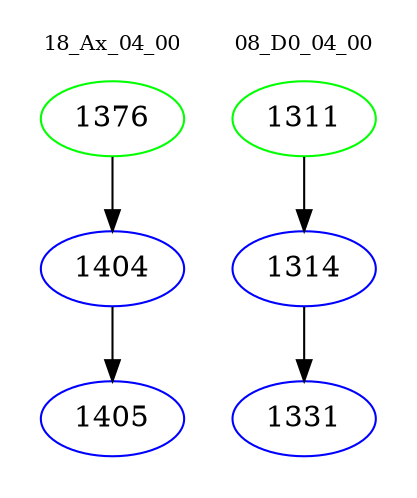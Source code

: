digraph{
subgraph cluster_0 {
color = white
label = "18_Ax_04_00";
fontsize=10;
T0_1376 [label="1376", color="green"]
T0_1376 -> T0_1404 [color="black"]
T0_1404 [label="1404", color="blue"]
T0_1404 -> T0_1405 [color="black"]
T0_1405 [label="1405", color="blue"]
}
subgraph cluster_1 {
color = white
label = "08_D0_04_00";
fontsize=10;
T1_1311 [label="1311", color="green"]
T1_1311 -> T1_1314 [color="black"]
T1_1314 [label="1314", color="blue"]
T1_1314 -> T1_1331 [color="black"]
T1_1331 [label="1331", color="blue"]
}
}
